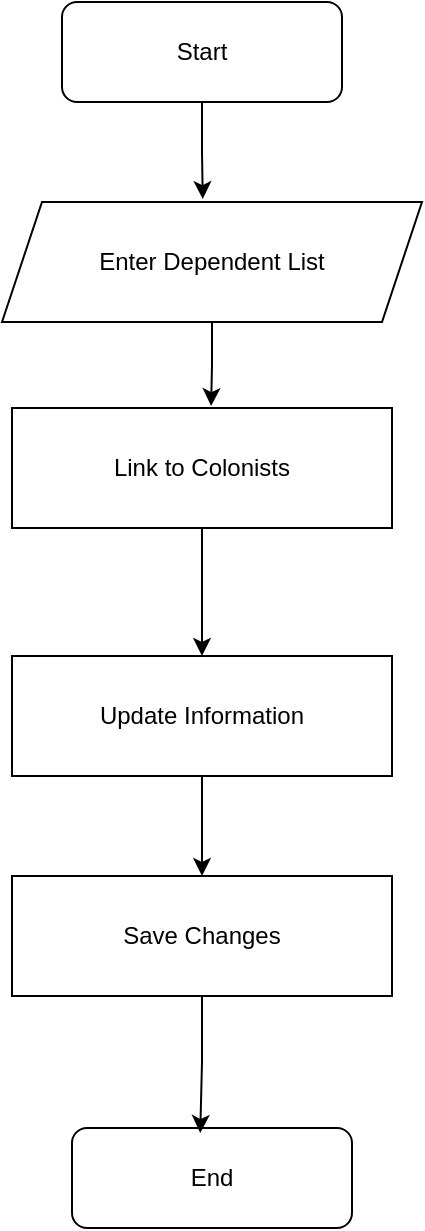 <mxfile version="24.5.1" type="device">
  <diagram id="C5RBs43oDa-KdzZeNtuy" name="Page-1">
    <mxGraphModel dx="823" dy="589" grid="1" gridSize="10" guides="1" tooltips="1" connect="1" arrows="1" fold="1" page="1" pageScale="1" pageWidth="827" pageHeight="1169" math="0" shadow="0">
      <root>
        <mxCell id="WIyWlLk6GJQsqaUBKTNV-0" />
        <mxCell id="WIyWlLk6GJQsqaUBKTNV-1" parent="WIyWlLk6GJQsqaUBKTNV-0" />
        <mxCell id="7QpLcQb-SuFL-XnTiSL4-0" value="Start" style="rounded=1;whiteSpace=wrap;html=1;fillColor=none;" vertex="1" parent="WIyWlLk6GJQsqaUBKTNV-1">
          <mxGeometry x="190" y="40" width="140" height="50" as="geometry" />
        </mxCell>
        <mxCell id="7QpLcQb-SuFL-XnTiSL4-1" value="End" style="rounded=1;whiteSpace=wrap;html=1;fillColor=none;" vertex="1" parent="WIyWlLk6GJQsqaUBKTNV-1">
          <mxGeometry x="195" y="603" width="140" height="50" as="geometry" />
        </mxCell>
        <mxCell id="7QpLcQb-SuFL-XnTiSL4-2" value="Save Changes" style="rounded=0;whiteSpace=wrap;html=1;fillColor=none;" vertex="1" parent="WIyWlLk6GJQsqaUBKTNV-1">
          <mxGeometry x="165" y="477" width="190" height="60" as="geometry" />
        </mxCell>
        <mxCell id="7QpLcQb-SuFL-XnTiSL4-10" style="edgeStyle=orthogonalEdgeStyle;rounded=0;orthogonalLoop=1;jettySize=auto;html=1;entryX=0.5;entryY=0;entryDx=0;entryDy=0;" edge="1" parent="WIyWlLk6GJQsqaUBKTNV-1" source="7QpLcQb-SuFL-XnTiSL4-3" target="7QpLcQb-SuFL-XnTiSL4-2">
          <mxGeometry relative="1" as="geometry" />
        </mxCell>
        <mxCell id="7QpLcQb-SuFL-XnTiSL4-3" value="Update Information" style="rounded=0;whiteSpace=wrap;html=1;fillColor=none;" vertex="1" parent="WIyWlLk6GJQsqaUBKTNV-1">
          <mxGeometry x="165" y="367" width="190" height="60" as="geometry" />
        </mxCell>
        <mxCell id="7QpLcQb-SuFL-XnTiSL4-9" style="edgeStyle=orthogonalEdgeStyle;rounded=0;orthogonalLoop=1;jettySize=auto;html=1;entryX=0.5;entryY=0;entryDx=0;entryDy=0;" edge="1" parent="WIyWlLk6GJQsqaUBKTNV-1" source="7QpLcQb-SuFL-XnTiSL4-5" target="7QpLcQb-SuFL-XnTiSL4-3">
          <mxGeometry relative="1" as="geometry" />
        </mxCell>
        <mxCell id="7QpLcQb-SuFL-XnTiSL4-5" value="Link to Colonists" style="rounded=0;whiteSpace=wrap;html=1;fillColor=none;" vertex="1" parent="WIyWlLk6GJQsqaUBKTNV-1">
          <mxGeometry x="165" y="243" width="190" height="60" as="geometry" />
        </mxCell>
        <mxCell id="7QpLcQb-SuFL-XnTiSL4-6" value="Enter Dependent List" style="shape=parallelogram;perimeter=parallelogramPerimeter;whiteSpace=wrap;html=1;fixedSize=1;fillColor=none;" vertex="1" parent="WIyWlLk6GJQsqaUBKTNV-1">
          <mxGeometry x="160" y="140" width="210" height="60" as="geometry" />
        </mxCell>
        <mxCell id="7QpLcQb-SuFL-XnTiSL4-7" style="edgeStyle=orthogonalEdgeStyle;rounded=0;orthogonalLoop=1;jettySize=auto;html=1;entryX=0.478;entryY=-0.024;entryDx=0;entryDy=0;entryPerimeter=0;" edge="1" parent="WIyWlLk6GJQsqaUBKTNV-1" source="7QpLcQb-SuFL-XnTiSL4-0" target="7QpLcQb-SuFL-XnTiSL4-6">
          <mxGeometry relative="1" as="geometry" />
        </mxCell>
        <mxCell id="7QpLcQb-SuFL-XnTiSL4-8" style="edgeStyle=orthogonalEdgeStyle;rounded=0;orthogonalLoop=1;jettySize=auto;html=1;entryX=0.524;entryY=-0.016;entryDx=0;entryDy=0;entryPerimeter=0;" edge="1" parent="WIyWlLk6GJQsqaUBKTNV-1" source="7QpLcQb-SuFL-XnTiSL4-6" target="7QpLcQb-SuFL-XnTiSL4-5">
          <mxGeometry relative="1" as="geometry" />
        </mxCell>
        <mxCell id="7QpLcQb-SuFL-XnTiSL4-11" style="edgeStyle=orthogonalEdgeStyle;rounded=0;orthogonalLoop=1;jettySize=auto;html=1;entryX=0.458;entryY=0.05;entryDx=0;entryDy=0;entryPerimeter=0;" edge="1" parent="WIyWlLk6GJQsqaUBKTNV-1" source="7QpLcQb-SuFL-XnTiSL4-2" target="7QpLcQb-SuFL-XnTiSL4-1">
          <mxGeometry relative="1" as="geometry" />
        </mxCell>
      </root>
    </mxGraphModel>
  </diagram>
</mxfile>
